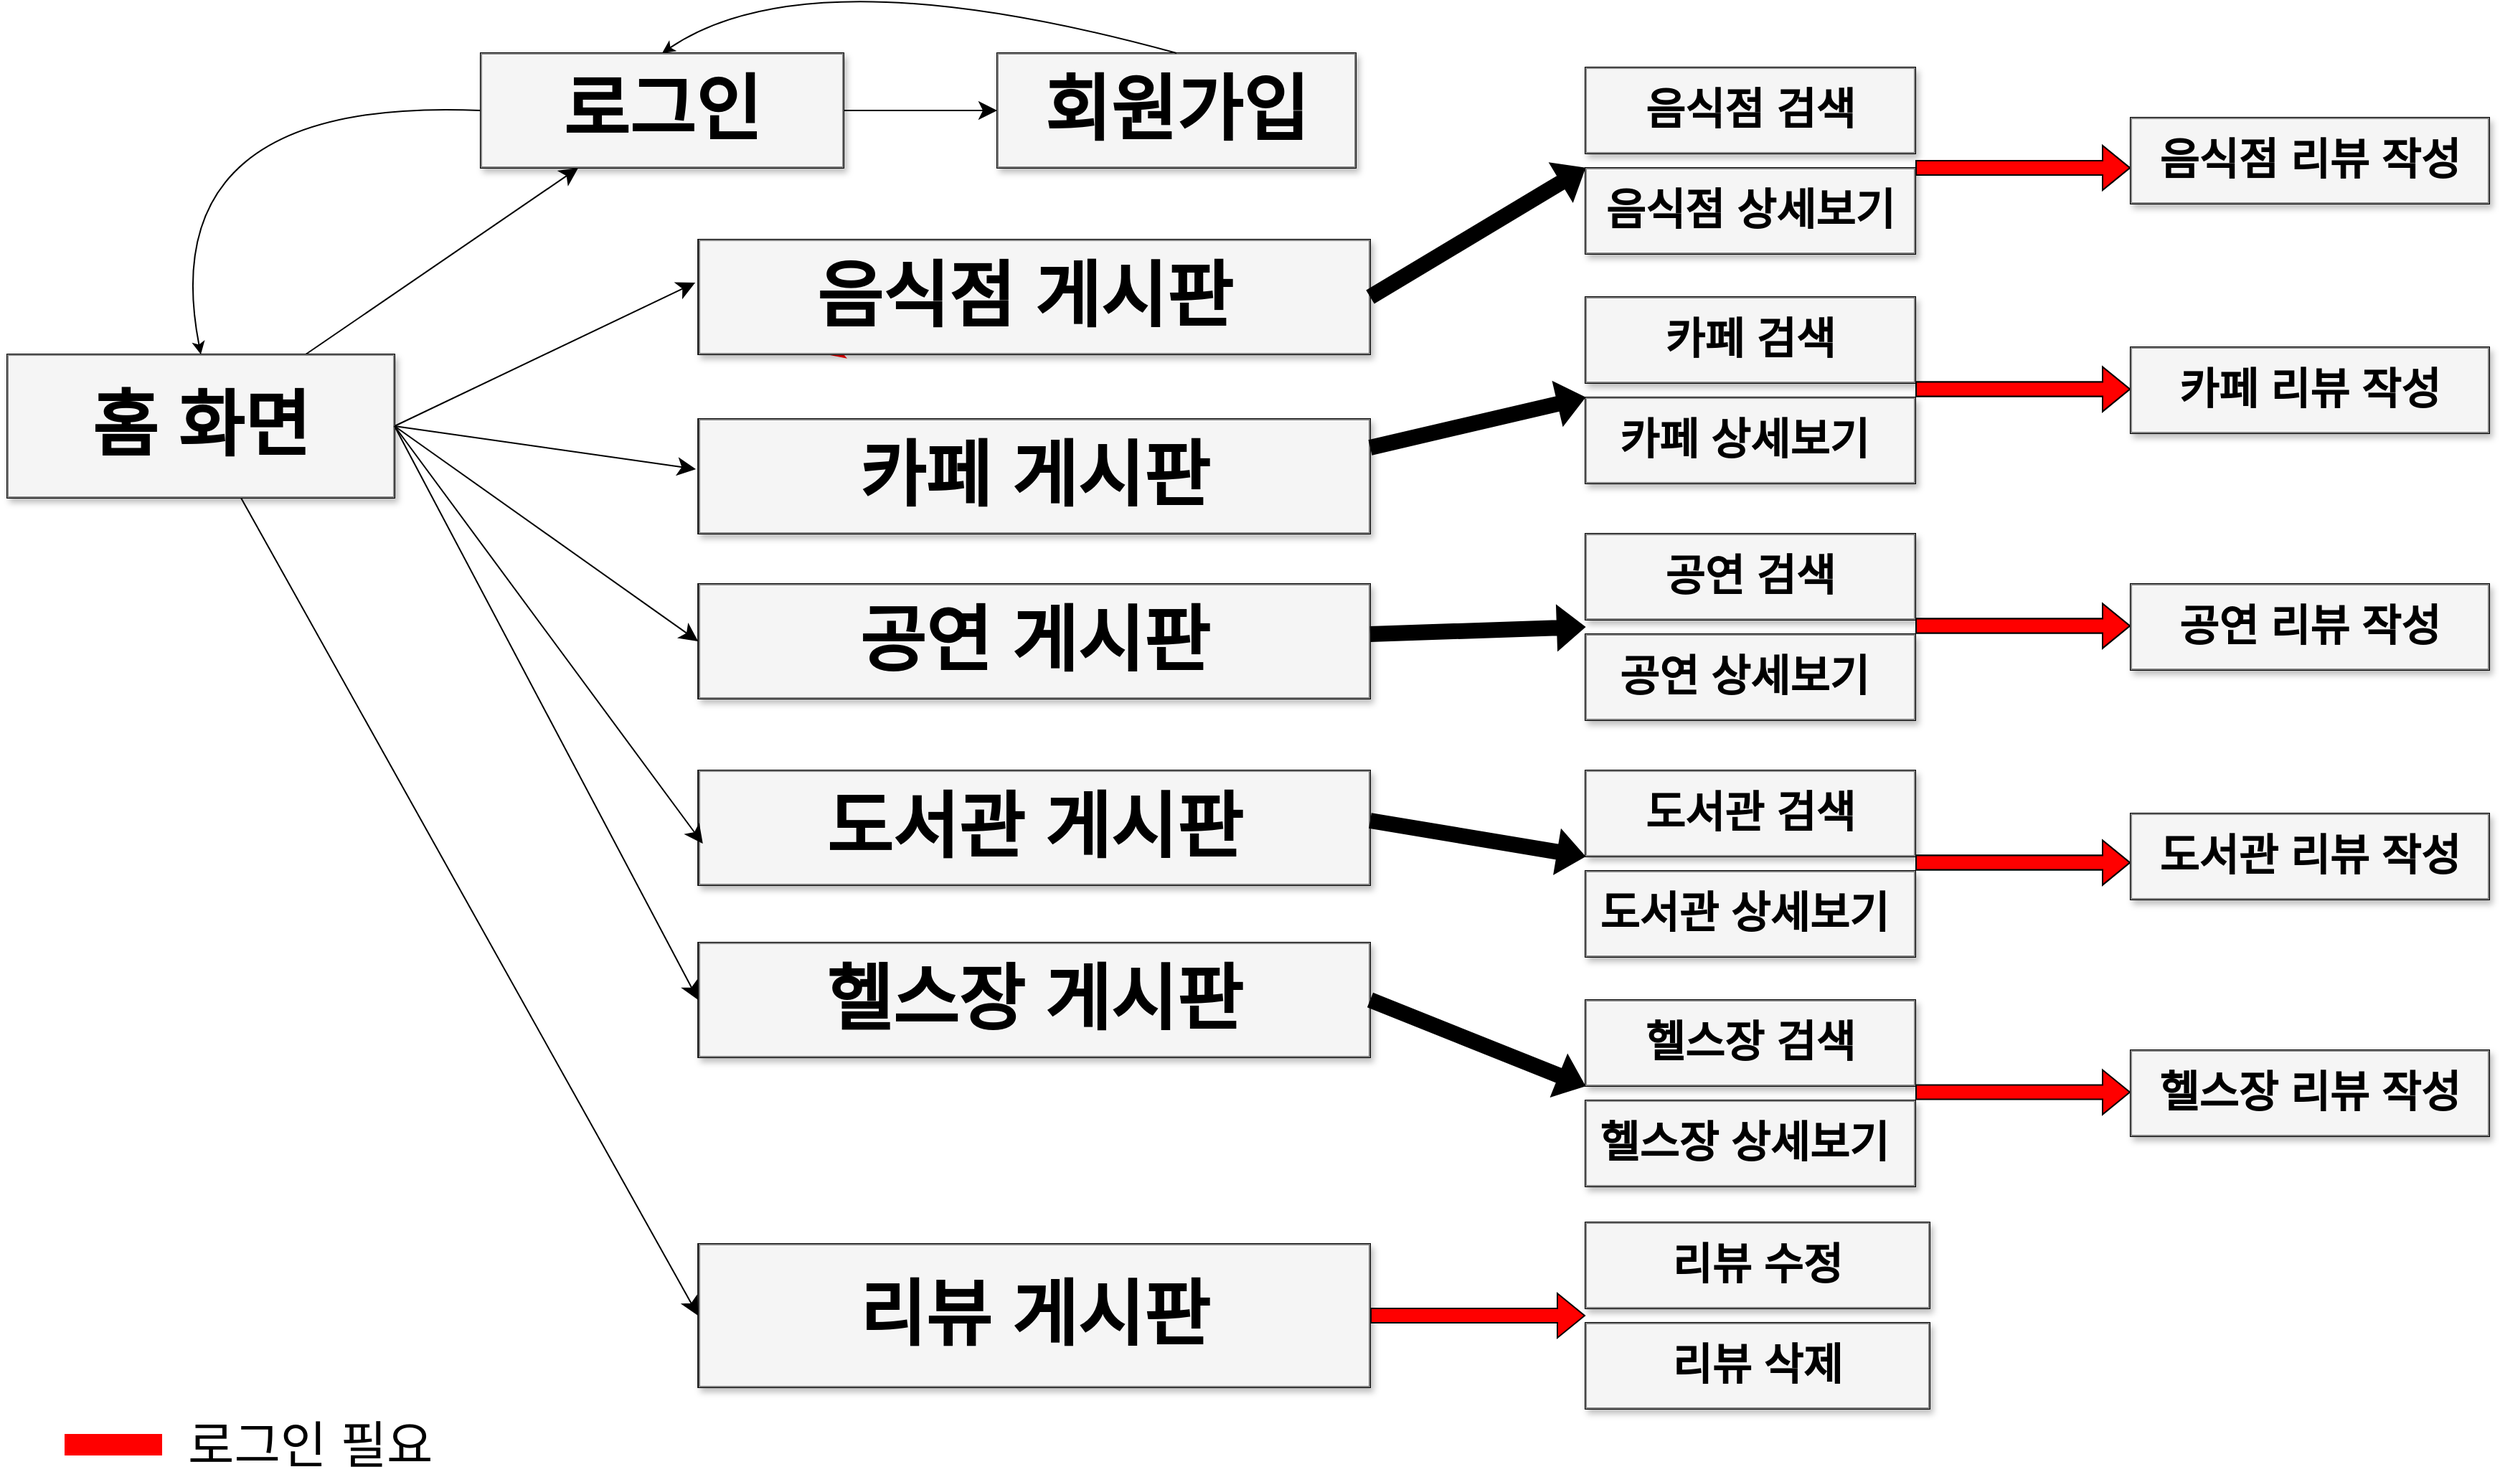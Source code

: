 <mxfile version="21.0.10" type="github">
  <diagram name="Page-1" id="9c096ad6-e400-ecc8-3e38-643d2caac077">
    <mxGraphModel dx="2049" dy="1137" grid="1" gridSize="10" guides="1" tooltips="1" connect="1" arrows="1" fold="1" page="1" pageScale="1.5" pageWidth="1169" pageHeight="826" background="none" math="0" shadow="0">
      <root>
        <mxCell id="0" style=";html=1;" />
        <mxCell id="1" style=";html=1;" parent="0" />
        <mxCell id="3cfceab9cabfe5b9-22" style="edgeStyle=none;curved=1;html=1;startSize=10;endArrow=classic;endFill=1;endSize=10;strokeColor=#000000;strokeWidth=1;fontSize=12;" parent="1" source="30e23a8a0b95c500-1" target="3cfceab9cabfe5b9-9" edge="1">
          <mxGeometry relative="1" as="geometry" />
        </mxCell>
        <mxCell id="3cfceab9cabfe5b9-37" style="edgeStyle=none;curved=1;html=1;startSize=10;endArrow=classic;endFill=1;endSize=10;strokeWidth=1;fontSize=12;entryX=0;entryY=0.5;entryDx=0;entryDy=0;" parent="1" source="30e23a8a0b95c500-1" target="Q3ig60hGHV0NphOgF5VT-21" edge="1">
          <mxGeometry relative="1" as="geometry">
            <mxPoint x="250" y="730" as="targetPoint" />
          </mxGeometry>
        </mxCell>
        <mxCell id="30e23a8a0b95c500-1" value="&lt;table border=&quot;1&quot; width=&quot;100%&quot; style=&quot;width: 100% ; height: 100% ; border-collapse: collapse&quot;&gt;&lt;tbody&gt;&lt;tr&gt;&lt;td colspan=&quot;2&quot; align=&quot;center&quot;&gt;&lt;span style=&quot;font-size: 50px;&quot;&gt;&lt;b&gt;홈 화면&lt;/b&gt;&lt;/span&gt;&lt;/td&gt;&lt;/tr&gt;&lt;/tbody&gt;&lt;/table&gt;" style="text;html=1;strokeColor=#000000;fillColor=#f5f5f5;overflow=fill;rounded=0;shadow=1;fontSize=12;align=center;" parent="1" vertex="1">
          <mxGeometry x="10" y="280" width="270" height="100" as="geometry" />
        </mxCell>
        <mxCell id="3cfceab9cabfe5b9-23" style="edgeStyle=none;curved=1;html=1;startSize=10;endArrow=classic;endFill=1;endSize=10;strokeColor=#000000;strokeWidth=1;fontSize=12;entryX=0;entryY=0.5;entryDx=0;entryDy=0;" parent="1" source="3cfceab9cabfe5b9-9" target="Q3ig60hGHV0NphOgF5VT-14" edge="1">
          <mxGeometry relative="1" as="geometry">
            <mxPoint x="700" y="110" as="targetPoint" />
          </mxGeometry>
        </mxCell>
        <mxCell id="3cfceab9cabfe5b9-9" value="&lt;table border=&quot;1&quot; width=&quot;100%&quot; style=&quot;width: 100%; height: 100%; border-collapse: collapse; font-size: 50px;&quot;&gt;&lt;tbody&gt;&lt;tr&gt;&lt;td colspan=&quot;2&quot; align=&quot;center&quot;&gt;&lt;b&gt;로그인&lt;/b&gt;&lt;/td&gt;&lt;/tr&gt;&lt;/tbody&gt;&lt;/table&gt;" style="text;html=1;strokeColor=#000000;fillColor=#f5f5f5;overflow=fill;rounded=0;shadow=1;fontSize=12;align=center;verticalAlign=middle;" parent="1" vertex="1">
          <mxGeometry x="340" y="70" width="253" height="80" as="geometry" />
        </mxCell>
        <mxCell id="3cfceab9cabfe5b9-27" style="edgeStyle=none;curved=1;html=1;startSize=10;endArrow=classic;endFill=1;endSize=10;strokeColor=#000000;strokeWidth=1;fontSize=12;" parent="1" edge="1">
          <mxGeometry relative="1" as="geometry">
            <mxPoint x="280" y="330" as="sourcePoint" />
            <mxPoint x="489.6" y="230" as="targetPoint" />
          </mxGeometry>
        </mxCell>
        <mxCell id="3cfceab9cabfe5b9-29" style="edgeStyle=none;curved=1;html=1;startSize=10;endArrow=classic;endFill=1;endSize=10;strokeColor=#000000;strokeWidth=1;fontSize=12;exitX=1;exitY=0.5;exitDx=0;exitDy=0;" parent="1" source="30e23a8a0b95c500-1" edge="1">
          <mxGeometry relative="1" as="geometry">
            <mxPoint x="289.604" y="330.0" as="sourcePoint" />
            <mxPoint x="490" y="360" as="targetPoint" />
          </mxGeometry>
        </mxCell>
        <mxCell id="3cfceab9cabfe5b9-59" value="" style="line;strokeWidth=15;html=1;rounded=1;fontSize=12;align=center;verticalAlign=middle;strokeColor=#FF0000;endFill=1;endArrow=classic;endSize=10;startSize=10;" parent="1" vertex="1">
          <mxGeometry x="50" y="1035" width="68" height="10" as="geometry" />
        </mxCell>
        <mxCell id="3cfceab9cabfe5b9-60" value="&lt;font style=&quot;font-size: 35px;&quot;&gt;로그인 필요&lt;/font&gt;" style="text;html=1;strokeColor=none;fillColor=none;align=left;verticalAlign=middle;whiteSpace=wrap;rounded=0;shadow=1;fontSize=12;" parent="1" vertex="1">
          <mxGeometry x="133.5" y="1030" width="258" height="20" as="geometry" />
        </mxCell>
        <mxCell id="Q3ig60hGHV0NphOgF5VT-14" value="&lt;table border=&quot;1&quot; width=&quot;100%&quot; style=&quot;width: 100%; height: 100%; border-collapse: collapse; font-size: 50px;&quot;&gt;&lt;tbody&gt;&lt;tr&gt;&lt;td colspan=&quot;2&quot; align=&quot;center&quot;&gt;&lt;b&gt;회원가입&lt;/b&gt;&lt;/td&gt;&lt;/tr&gt;&lt;/tbody&gt;&lt;/table&gt;" style="text;html=1;strokeColor=#000000;fillColor=#f5f5f5;overflow=fill;rounded=0;shadow=1;fontSize=12;align=center;verticalAlign=middle;" vertex="1" parent="1">
          <mxGeometry x="700" y="70" width="250" height="80" as="geometry" />
        </mxCell>
        <mxCell id="Q3ig60hGHV0NphOgF5VT-20" value="" style="curved=1;endArrow=classic;html=1;rounded=0;exitX=0.5;exitY=0;exitDx=0;exitDy=0;entryX=0.5;entryY=0;entryDx=0;entryDy=0;" edge="1" parent="1" source="Q3ig60hGHV0NphOgF5VT-14" target="3cfceab9cabfe5b9-9">
          <mxGeometry width="50" height="50" relative="1" as="geometry">
            <mxPoint x="140" y="170" as="sourcePoint" />
            <mxPoint x="470" y="60" as="targetPoint" />
            <Array as="points">
              <mxPoint x="570" />
            </Array>
          </mxGeometry>
        </mxCell>
        <mxCell id="Q3ig60hGHV0NphOgF5VT-21" value="&lt;table border=&quot;1&quot; width=&quot;100%&quot; style=&quot;width: 100%; height: 100%; border-collapse: collapse; font-size: 50px;&quot;&gt;&lt;tbody&gt;&lt;tr&gt;&lt;td colspan=&quot;2&quot; align=&quot;center&quot;&gt;&lt;b&gt;리뷰 게시판&lt;/b&gt;&lt;/td&gt;&lt;/tr&gt;&lt;/tbody&gt;&lt;/table&gt;" style="text;html=1;strokeColor=#000000;fillColor=#f5f5f5;overflow=fill;rounded=0;shadow=1;fontSize=12;align=center;" vertex="1" parent="1">
          <mxGeometry x="491.6" y="900" width="468.4" height="100" as="geometry" />
        </mxCell>
        <mxCell id="Q3ig60hGHV0NphOgF5VT-23" value="" style="edgeStyle=none;curved=1;html=1;startSize=10;endArrow=classic;endFill=1;endSize=10;strokeColor=#FF0000;strokeWidth=1;fontSize=12;" edge="1" parent="1" target="Q3ig60hGHV0NphOgF5VT-22">
          <mxGeometry relative="1" as="geometry">
            <mxPoint x="639.6" y="263.81" as="sourcePoint" />
            <mxPoint x="741.6" y="296" as="targetPoint" />
          </mxGeometry>
        </mxCell>
        <mxCell id="Q3ig60hGHV0NphOgF5VT-22" value="&lt;table border=&quot;1&quot; width=&quot;100%&quot; style=&quot;width: 100%; height: 100%; border-collapse: collapse; font-size: 50px;&quot;&gt;&lt;tbody&gt;&lt;tr&gt;&lt;td colspan=&quot;2&quot; align=&quot;center&quot;&gt;&lt;b&gt;음식점&amp;nbsp;&lt;/b&gt;&lt;b style=&quot;border-color: var(--border-color);&quot;&gt;게시판&amp;nbsp;&lt;/b&gt;&lt;/td&gt;&lt;/tr&gt;&lt;/tbody&gt;&lt;/table&gt;" style="text;html=1;strokeColor=#000000;fillColor=#f5f5f5;overflow=fill;rounded=0;shadow=1;fontSize=12;align=center;verticalAlign=middle;" vertex="1" parent="1">
          <mxGeometry x="491.6" y="200" width="468.4" height="80" as="geometry" />
        </mxCell>
        <mxCell id="Q3ig60hGHV0NphOgF5VT-24" value="&lt;table border=&quot;1&quot; width=&quot;100%&quot; style=&quot;width: 100%; height: 100%; border-collapse: collapse; font-size: 50px;&quot;&gt;&lt;tbody&gt;&lt;tr&gt;&lt;td colspan=&quot;2&quot; align=&quot;center&quot;&gt;&lt;b&gt;카페&amp;nbsp;&lt;/b&gt;&lt;b style=&quot;border-color: var(--border-color);&quot;&gt;게시판&lt;/b&gt;&lt;/td&gt;&lt;/tr&gt;&lt;/tbody&gt;&lt;/table&gt;" style="text;html=1;strokeColor=#000000;fillColor=#f5f5f5;overflow=fill;rounded=0;shadow=1;fontSize=12;align=center;verticalAlign=middle;" vertex="1" parent="1">
          <mxGeometry x="491.6" y="325" width="468.4" height="80" as="geometry" />
        </mxCell>
        <mxCell id="Q3ig60hGHV0NphOgF5VT-25" value="&lt;table border=&quot;1&quot; width=&quot;100%&quot; style=&quot;width: 100%; height: 100%; border-collapse: collapse; font-size: 50px;&quot;&gt;&lt;tbody&gt;&lt;tr&gt;&lt;td colspan=&quot;2&quot; align=&quot;center&quot;&gt;&lt;b&gt;공연&amp;nbsp;&lt;/b&gt;&lt;b style=&quot;border-color: var(--border-color);&quot;&gt;게시판&lt;/b&gt;&lt;/td&gt;&lt;/tr&gt;&lt;/tbody&gt;&lt;/table&gt;" style="text;html=1;strokeColor=#000000;fillColor=#f5f5f5;overflow=fill;rounded=0;shadow=1;fontSize=12;align=center;verticalAlign=middle;" vertex="1" parent="1">
          <mxGeometry x="491.6" y="440" width="468.4" height="80" as="geometry" />
        </mxCell>
        <mxCell id="Q3ig60hGHV0NphOgF5VT-26" value="&lt;table border=&quot;1&quot; width=&quot;100%&quot; style=&quot;width: 100%; height: 100%; border-collapse: collapse; font-size: 50px;&quot;&gt;&lt;tbody&gt;&lt;tr&gt;&lt;td colspan=&quot;2&quot; align=&quot;center&quot;&gt;&lt;b&gt;도서관&amp;nbsp;&lt;/b&gt;&lt;b style=&quot;border-color: var(--border-color);&quot;&gt;게시판&lt;/b&gt;&lt;/td&gt;&lt;/tr&gt;&lt;/tbody&gt;&lt;/table&gt;" style="text;html=1;strokeColor=#000000;fillColor=#f5f5f5;overflow=fill;rounded=0;shadow=1;fontSize=12;align=center;verticalAlign=middle;" vertex="1" parent="1">
          <mxGeometry x="491.6" y="570" width="468.4" height="80" as="geometry" />
        </mxCell>
        <mxCell id="Q3ig60hGHV0NphOgF5VT-27" value="&lt;table border=&quot;1&quot; width=&quot;100%&quot; style=&quot;width: 100%; height: 100%; border-collapse: collapse; font-size: 50px;&quot;&gt;&lt;tbody&gt;&lt;tr&gt;&lt;td colspan=&quot;2&quot; align=&quot;center&quot;&gt;&lt;b&gt;헬스장&amp;nbsp;&lt;/b&gt;&lt;b style=&quot;border-color: var(--border-color);&quot;&gt;게시판&lt;/b&gt;&lt;/td&gt;&lt;/tr&gt;&lt;/tbody&gt;&lt;/table&gt;" style="text;html=1;strokeColor=#000000;fillColor=#f5f5f5;overflow=fill;rounded=0;shadow=1;fontSize=12;align=center;verticalAlign=middle;" vertex="1" parent="1">
          <mxGeometry x="491.6" y="690" width="468.4" height="80" as="geometry" />
        </mxCell>
        <mxCell id="Q3ig60hGHV0NphOgF5VT-28" style="edgeStyle=none;curved=1;html=1;startSize=10;endArrow=classic;endFill=1;endSize=10;strokeColor=#000000;strokeWidth=1;fontSize=12;entryX=0;entryY=0.5;entryDx=0;entryDy=0;" edge="1" parent="1" target="Q3ig60hGHV0NphOgF5VT-25">
          <mxGeometry relative="1" as="geometry">
            <mxPoint x="280" y="330" as="sourcePoint" />
            <mxPoint x="499.6" y="330" as="targetPoint" />
          </mxGeometry>
        </mxCell>
        <mxCell id="Q3ig60hGHV0NphOgF5VT-29" style="edgeStyle=none;curved=1;html=1;startSize=10;endArrow=classic;endFill=1;endSize=10;strokeColor=#000000;strokeWidth=1;fontSize=12;entryX=0.007;entryY=0.638;entryDx=0;entryDy=0;entryPerimeter=0;" edge="1" parent="1" target="Q3ig60hGHV0NphOgF5VT-26">
          <mxGeometry relative="1" as="geometry">
            <mxPoint x="280" y="330" as="sourcePoint" />
            <mxPoint x="501.6" y="440" as="targetPoint" />
          </mxGeometry>
        </mxCell>
        <mxCell id="Q3ig60hGHV0NphOgF5VT-30" style="edgeStyle=none;curved=1;html=1;startSize=10;endArrow=classic;endFill=1;endSize=10;strokeColor=#000000;strokeWidth=1;fontSize=12;entryX=0;entryY=0.5;entryDx=0;entryDy=0;" edge="1" parent="1" target="Q3ig60hGHV0NphOgF5VT-27">
          <mxGeometry relative="1" as="geometry">
            <mxPoint x="280" y="330" as="sourcePoint" />
            <mxPoint x="503.6" y="553" as="targetPoint" />
          </mxGeometry>
        </mxCell>
        <mxCell id="Q3ig60hGHV0NphOgF5VT-32" value="" style="curved=1;endArrow=classic;html=1;rounded=0;exitX=0;exitY=0.5;exitDx=0;exitDy=0;entryX=0.5;entryY=0;entryDx=0;entryDy=0;" edge="1" parent="1" source="3cfceab9cabfe5b9-9" target="30e23a8a0b95c500-1">
          <mxGeometry width="50" height="50" relative="1" as="geometry">
            <mxPoint x="133.5" y="140" as="sourcePoint" />
            <mxPoint x="183.5" y="90" as="targetPoint" />
            <Array as="points">
              <mxPoint x="110" y="100" />
            </Array>
          </mxGeometry>
        </mxCell>
        <mxCell id="Q3ig60hGHV0NphOgF5VT-37" value="" style="group" vertex="1" connectable="0" parent="1">
          <mxGeometry x="1110" y="80" width="230" height="130" as="geometry" />
        </mxCell>
        <mxCell id="Q3ig60hGHV0NphOgF5VT-34" value="&lt;table border=&quot;1&quot; width=&quot;100%&quot; style=&quot;width: 100%; height: 100%; border-collapse: collapse; font-size: 30px;&quot;&gt;&lt;tbody&gt;&lt;tr&gt;&lt;td colspan=&quot;2&quot; align=&quot;center&quot;&gt;&lt;b&gt;&lt;font style=&quot;font-size: 30px;&quot;&gt;음식점 검색&lt;/font&gt;&lt;/b&gt;&lt;/td&gt;&lt;/tr&gt;&lt;/tbody&gt;&lt;/table&gt;" style="text;html=1;strokeColor=#000000;fillColor=#f5f5f5;overflow=fill;rounded=0;shadow=1;fontSize=12;align=center;verticalAlign=middle;" vertex="1" parent="Q3ig60hGHV0NphOgF5VT-37">
          <mxGeometry width="230" height="60" as="geometry" />
        </mxCell>
        <mxCell id="Q3ig60hGHV0NphOgF5VT-36" value="&lt;table border=&quot;1&quot; width=&quot;100%&quot; style=&quot;width: 100%; height: 100%; border-collapse: collapse; font-size: 30px;&quot;&gt;&lt;tbody&gt;&lt;tr&gt;&lt;td colspan=&quot;2&quot; align=&quot;center&quot;&gt;&lt;b&gt;&lt;font style=&quot;font-size: 30px;&quot;&gt;음식점 상세보기&lt;/font&gt;&lt;/b&gt;&lt;/td&gt;&lt;/tr&gt;&lt;/tbody&gt;&lt;/table&gt;" style="text;html=1;strokeColor=#000000;fillColor=#f5f5f5;overflow=fill;rounded=0;shadow=1;fontSize=12;align=center;verticalAlign=middle;" vertex="1" parent="Q3ig60hGHV0NphOgF5VT-37">
          <mxGeometry y="70" width="230" height="60" as="geometry" />
        </mxCell>
        <mxCell id="Q3ig60hGHV0NphOgF5VT-51" style="edgeStyle=orthogonalEdgeStyle;rounded=0;orthogonalLoop=1;jettySize=auto;html=1;exitX=0.5;exitY=1;exitDx=0;exitDy=0;" edge="1" parent="Q3ig60hGHV0NphOgF5VT-37" source="Q3ig60hGHV0NphOgF5VT-34" target="Q3ig60hGHV0NphOgF5VT-34">
          <mxGeometry relative="1" as="geometry" />
        </mxCell>
        <mxCell id="Q3ig60hGHV0NphOgF5VT-38" value="" style="group" vertex="1" connectable="0" parent="1">
          <mxGeometry x="1110" y="240" width="230" height="130" as="geometry" />
        </mxCell>
        <mxCell id="Q3ig60hGHV0NphOgF5VT-39" value="&lt;table border=&quot;1&quot; width=&quot;100%&quot; style=&quot;width: 100%; height: 100%; border-collapse: collapse; font-size: 30px;&quot;&gt;&lt;tbody&gt;&lt;tr&gt;&lt;td colspan=&quot;2&quot; align=&quot;center&quot;&gt;&lt;b&gt;&lt;font style=&quot;font-size: 30px;&quot;&gt;카페 검색&lt;/font&gt;&lt;/b&gt;&lt;/td&gt;&lt;/tr&gt;&lt;/tbody&gt;&lt;/table&gt;" style="text;html=1;strokeColor=#000000;fillColor=#f5f5f5;overflow=fill;rounded=0;shadow=1;fontSize=12;align=center;verticalAlign=middle;" vertex="1" parent="Q3ig60hGHV0NphOgF5VT-38">
          <mxGeometry width="230" height="60" as="geometry" />
        </mxCell>
        <mxCell id="Q3ig60hGHV0NphOgF5VT-40" value="&lt;table border=&quot;1&quot; width=&quot;100%&quot; style=&quot;width: 100%; height: 100%; border-collapse: collapse; font-size: 30px;&quot;&gt;&lt;tbody&gt;&lt;tr&gt;&lt;td colspan=&quot;2&quot; align=&quot;center&quot;&gt;&lt;b&gt;&lt;font style=&quot;font-size: 30px;&quot;&gt;카페 상세보기&amp;nbsp;&lt;/font&gt;&lt;/b&gt;&lt;/td&gt;&lt;/tr&gt;&lt;/tbody&gt;&lt;/table&gt;" style="text;html=1;strokeColor=#000000;fillColor=#f5f5f5;overflow=fill;rounded=0;shadow=1;fontSize=12;align=center;verticalAlign=middle;" vertex="1" parent="Q3ig60hGHV0NphOgF5VT-38">
          <mxGeometry y="70" width="230" height="60" as="geometry" />
        </mxCell>
        <mxCell id="Q3ig60hGHV0NphOgF5VT-41" value="" style="group" vertex="1" connectable="0" parent="1">
          <mxGeometry x="1110" y="405" width="230" height="130" as="geometry" />
        </mxCell>
        <mxCell id="Q3ig60hGHV0NphOgF5VT-42" value="&lt;table border=&quot;1&quot; width=&quot;100%&quot; style=&quot;width: 100%; height: 100%; border-collapse: collapse; font-size: 30px;&quot;&gt;&lt;tbody&gt;&lt;tr&gt;&lt;td colspan=&quot;2&quot; align=&quot;center&quot;&gt;&lt;b&gt;&lt;font style=&quot;font-size: 30px;&quot;&gt;공연 검색&lt;/font&gt;&lt;/b&gt;&lt;/td&gt;&lt;/tr&gt;&lt;/tbody&gt;&lt;/table&gt;" style="text;html=1;strokeColor=#000000;fillColor=#f5f5f5;overflow=fill;rounded=0;shadow=1;fontSize=12;align=center;verticalAlign=middle;" vertex="1" parent="Q3ig60hGHV0NphOgF5VT-41">
          <mxGeometry width="230" height="60" as="geometry" />
        </mxCell>
        <mxCell id="Q3ig60hGHV0NphOgF5VT-43" value="&lt;table border=&quot;1&quot; width=&quot;100%&quot; style=&quot;width: 100%; height: 100%; border-collapse: collapse; font-size: 30px;&quot;&gt;&lt;tbody&gt;&lt;tr&gt;&lt;td colspan=&quot;2&quot; align=&quot;center&quot;&gt;&lt;b style=&quot;border-color: var(--border-color);&quot;&gt;공연 상세보기&amp;nbsp;&lt;/b&gt;&lt;/td&gt;&lt;/tr&gt;&lt;/tbody&gt;&lt;/table&gt;" style="text;html=1;strokeColor=#000000;fillColor=#f5f5f5;overflow=fill;rounded=0;shadow=1;fontSize=12;align=center;verticalAlign=middle;" vertex="1" parent="Q3ig60hGHV0NphOgF5VT-41">
          <mxGeometry y="70" width="230" height="60" as="geometry" />
        </mxCell>
        <mxCell id="Q3ig60hGHV0NphOgF5VT-45" value="" style="group" vertex="1" connectable="0" parent="1">
          <mxGeometry x="1110" y="570" width="230" height="130" as="geometry" />
        </mxCell>
        <mxCell id="Q3ig60hGHV0NphOgF5VT-46" value="&lt;table border=&quot;1&quot; width=&quot;100%&quot; style=&quot;width: 100%; height: 100%; border-collapse: collapse; font-size: 30px;&quot;&gt;&lt;tbody&gt;&lt;tr&gt;&lt;td colspan=&quot;2&quot; align=&quot;center&quot;&gt;&lt;b&gt;&lt;font style=&quot;font-size: 30px;&quot;&gt;도서관 검색&lt;/font&gt;&lt;/b&gt;&lt;/td&gt;&lt;/tr&gt;&lt;/tbody&gt;&lt;/table&gt;" style="text;html=1;strokeColor=#000000;fillColor=#f5f5f5;overflow=fill;rounded=0;shadow=1;fontSize=12;align=center;verticalAlign=middle;" vertex="1" parent="Q3ig60hGHV0NphOgF5VT-45">
          <mxGeometry width="230" height="60" as="geometry" />
        </mxCell>
        <mxCell id="Q3ig60hGHV0NphOgF5VT-47" value="&lt;table border=&quot;1&quot; width=&quot;100%&quot; style=&quot;width: 100%; height: 100%; border-collapse: collapse; font-size: 30px;&quot;&gt;&lt;tbody&gt;&lt;tr&gt;&lt;td colspan=&quot;2&quot; align=&quot;center&quot;&gt;&lt;b style=&quot;border-color: var(--border-color);&quot;&gt;도서관 상세보기&amp;nbsp;&lt;/b&gt;&lt;/td&gt;&lt;/tr&gt;&lt;/tbody&gt;&lt;/table&gt;" style="text;html=1;strokeColor=#000000;fillColor=#f5f5f5;overflow=fill;rounded=0;shadow=1;fontSize=12;align=center;verticalAlign=middle;" vertex="1" parent="Q3ig60hGHV0NphOgF5VT-45">
          <mxGeometry y="70" width="230" height="60" as="geometry" />
        </mxCell>
        <mxCell id="Q3ig60hGHV0NphOgF5VT-48" value="" style="group" vertex="1" connectable="0" parent="1">
          <mxGeometry x="1110" y="730" width="230" height="130" as="geometry" />
        </mxCell>
        <mxCell id="Q3ig60hGHV0NphOgF5VT-49" value="&lt;table border=&quot;1&quot; width=&quot;100%&quot; style=&quot;width: 100%; height: 100%; border-collapse: collapse; font-size: 30px;&quot;&gt;&lt;tbody&gt;&lt;tr&gt;&lt;td colspan=&quot;2&quot; align=&quot;center&quot;&gt;&lt;b&gt;&lt;font style=&quot;font-size: 30px;&quot;&gt;헬스장 검색&lt;/font&gt;&lt;/b&gt;&lt;/td&gt;&lt;/tr&gt;&lt;/tbody&gt;&lt;/table&gt;" style="text;html=1;strokeColor=#000000;fillColor=#f5f5f5;overflow=fill;rounded=0;shadow=1;fontSize=12;align=center;verticalAlign=middle;" vertex="1" parent="Q3ig60hGHV0NphOgF5VT-48">
          <mxGeometry width="230" height="60" as="geometry" />
        </mxCell>
        <mxCell id="Q3ig60hGHV0NphOgF5VT-50" value="&lt;table border=&quot;1&quot; width=&quot;100%&quot; style=&quot;width: 100%; height: 100%; border-collapse: collapse; font-size: 30px;&quot;&gt;&lt;tbody&gt;&lt;tr&gt;&lt;td colspan=&quot;2&quot; align=&quot;center&quot;&gt;&lt;b style=&quot;border-color: var(--border-color);&quot;&gt;헬스장 상세보기&amp;nbsp;&lt;/b&gt;&lt;br&gt;&lt;/td&gt;&lt;/tr&gt;&lt;/tbody&gt;&lt;/table&gt;" style="text;html=1;strokeColor=#000000;fillColor=#f5f5f5;overflow=fill;rounded=0;shadow=1;fontSize=12;align=center;verticalAlign=middle;" vertex="1" parent="Q3ig60hGHV0NphOgF5VT-48">
          <mxGeometry y="70" width="230" height="60" as="geometry" />
        </mxCell>
        <mxCell id="Q3ig60hGHV0NphOgF5VT-52" value="" style="shape=flexArrow;endArrow=classic;html=1;rounded=0;exitX=1;exitY=0.5;exitDx=0;exitDy=0;fillColor=#000000;" edge="1" parent="1" source="Q3ig60hGHV0NphOgF5VT-22">
          <mxGeometry width="50" height="50" relative="1" as="geometry">
            <mxPoint x="890" y="420" as="sourcePoint" />
            <mxPoint x="1110" y="150" as="targetPoint" />
          </mxGeometry>
        </mxCell>
        <mxCell id="Q3ig60hGHV0NphOgF5VT-53" value="" style="shape=flexArrow;endArrow=classic;html=1;rounded=0;exitX=1;exitY=0.5;exitDx=0;exitDy=0;fillColor=#000000;entryX=0;entryY=0;entryDx=0;entryDy=0;" edge="1" parent="1" target="Q3ig60hGHV0NphOgF5VT-40">
          <mxGeometry width="50" height="50" relative="1" as="geometry">
            <mxPoint x="960" y="345" as="sourcePoint" />
            <mxPoint x="1100" y="310" as="targetPoint" />
          </mxGeometry>
        </mxCell>
        <mxCell id="Q3ig60hGHV0NphOgF5VT-54" value="" style="shape=flexArrow;endArrow=classic;html=1;rounded=0;exitX=1;exitY=0.5;exitDx=0;exitDy=0;fillColor=#000000;" edge="1" parent="1">
          <mxGeometry width="50" height="50" relative="1" as="geometry">
            <mxPoint x="960" y="475" as="sourcePoint" />
            <mxPoint x="1110" y="470" as="targetPoint" />
          </mxGeometry>
        </mxCell>
        <mxCell id="Q3ig60hGHV0NphOgF5VT-55" value="" style="shape=flexArrow;endArrow=classic;html=1;rounded=0;exitX=1;exitY=0.5;exitDx=0;exitDy=0;fillColor=#000000;" edge="1" parent="1">
          <mxGeometry width="50" height="50" relative="1" as="geometry">
            <mxPoint x="960" y="605" as="sourcePoint" />
            <mxPoint x="1110" y="630" as="targetPoint" />
          </mxGeometry>
        </mxCell>
        <mxCell id="Q3ig60hGHV0NphOgF5VT-56" value="" style="shape=flexArrow;endArrow=classic;html=1;rounded=0;exitX=1;exitY=0.5;exitDx=0;exitDy=0;fillColor=#000000;entryX=0;entryY=1;entryDx=0;entryDy=0;" edge="1" parent="1" target="Q3ig60hGHV0NphOgF5VT-49">
          <mxGeometry width="50" height="50" relative="1" as="geometry">
            <mxPoint x="960" y="730" as="sourcePoint" />
            <mxPoint x="1110" y="755" as="targetPoint" />
          </mxGeometry>
        </mxCell>
        <mxCell id="Q3ig60hGHV0NphOgF5VT-57" value="" style="shape=flexArrow;endArrow=classic;html=1;rounded=0;exitX=1;exitY=0.5;exitDx=0;exitDy=0;fillColor=#000000;" edge="1" parent="1">
          <mxGeometry width="50" height="50" relative="1" as="geometry">
            <mxPoint x="1340" y="150" as="sourcePoint" />
            <mxPoint x="1490" y="150" as="targetPoint" />
          </mxGeometry>
        </mxCell>
        <mxCell id="Q3ig60hGHV0NphOgF5VT-59" value="" style="shape=flexArrow;endArrow=classic;html=1;rounded=0;exitX=1;exitY=0.5;exitDx=0;exitDy=0;fillColor=#000000;" edge="1" parent="1">
          <mxGeometry width="50" height="50" relative="1" as="geometry">
            <mxPoint x="1340" y="304.29" as="sourcePoint" />
            <mxPoint x="1490" y="304.29" as="targetPoint" />
          </mxGeometry>
        </mxCell>
        <mxCell id="Q3ig60hGHV0NphOgF5VT-60" value="" style="shape=flexArrow;endArrow=classic;html=1;rounded=0;exitX=1;exitY=0.5;exitDx=0;exitDy=0;fillColor=#000000;" edge="1" parent="1">
          <mxGeometry width="50" height="50" relative="1" as="geometry">
            <mxPoint x="1340" y="469.29" as="sourcePoint" />
            <mxPoint x="1490" y="469.29" as="targetPoint" />
          </mxGeometry>
        </mxCell>
        <mxCell id="Q3ig60hGHV0NphOgF5VT-61" value="" style="shape=flexArrow;endArrow=classic;html=1;rounded=0;exitX=1;exitY=0.5;exitDx=0;exitDy=0;fillColor=#000000;" edge="1" parent="1">
          <mxGeometry width="50" height="50" relative="1" as="geometry">
            <mxPoint x="1340" y="634.29" as="sourcePoint" />
            <mxPoint x="1490" y="634.29" as="targetPoint" />
          </mxGeometry>
        </mxCell>
        <mxCell id="Q3ig60hGHV0NphOgF5VT-62" value="" style="shape=flexArrow;endArrow=classic;html=1;rounded=0;exitX=1;exitY=0.5;exitDx=0;exitDy=0;fillColor=#FF0000;" edge="1" parent="1">
          <mxGeometry width="50" height="50" relative="1" as="geometry">
            <mxPoint x="1340" y="794.29" as="sourcePoint" />
            <mxPoint x="1490" y="794.29" as="targetPoint" />
          </mxGeometry>
        </mxCell>
        <mxCell id="Q3ig60hGHV0NphOgF5VT-63" value="" style="shape=flexArrow;endArrow=classic;html=1;rounded=0;exitX=1;exitY=0.5;exitDx=0;exitDy=0;fillColor=#FF0000;" edge="1" parent="1">
          <mxGeometry width="50" height="50" relative="1" as="geometry">
            <mxPoint x="1340" y="150" as="sourcePoint" />
            <mxPoint x="1490" y="150" as="targetPoint" />
          </mxGeometry>
        </mxCell>
        <mxCell id="Q3ig60hGHV0NphOgF5VT-64" value="" style="shape=flexArrow;endArrow=classic;html=1;rounded=0;exitX=1;exitY=0.5;exitDx=0;exitDy=0;fillColor=#FF0000;" edge="1" parent="1">
          <mxGeometry width="50" height="50" relative="1" as="geometry">
            <mxPoint x="1340" y="304.29" as="sourcePoint" />
            <mxPoint x="1490" y="304.29" as="targetPoint" />
          </mxGeometry>
        </mxCell>
        <mxCell id="Q3ig60hGHV0NphOgF5VT-65" value="" style="shape=flexArrow;endArrow=classic;html=1;rounded=0;exitX=1;exitY=0.5;exitDx=0;exitDy=0;fillColor=#FF0000;" edge="1" parent="1">
          <mxGeometry width="50" height="50" relative="1" as="geometry">
            <mxPoint x="1340" y="469.29" as="sourcePoint" />
            <mxPoint x="1490" y="469.29" as="targetPoint" />
          </mxGeometry>
        </mxCell>
        <mxCell id="Q3ig60hGHV0NphOgF5VT-66" value="" style="shape=flexArrow;endArrow=classic;html=1;rounded=0;exitX=1;exitY=0.5;exitDx=0;exitDy=0;fillColor=#FF0000;" edge="1" parent="1">
          <mxGeometry width="50" height="50" relative="1" as="geometry">
            <mxPoint x="1340" y="634.29" as="sourcePoint" />
            <mxPoint x="1490" y="634.29" as="targetPoint" />
          </mxGeometry>
        </mxCell>
        <mxCell id="Q3ig60hGHV0NphOgF5VT-68" value="&lt;table border=&quot;1&quot; width=&quot;100%&quot; style=&quot;width: 100%; height: 100%; border-collapse: collapse; font-size: 30px;&quot;&gt;&lt;tbody&gt;&lt;tr&gt;&lt;td colspan=&quot;2&quot; align=&quot;center&quot;&gt;&lt;b&gt;&lt;font style=&quot;font-size: 30px;&quot;&gt;음식점 리뷰 작성&lt;/font&gt;&lt;/b&gt;&lt;/td&gt;&lt;/tr&gt;&lt;/tbody&gt;&lt;/table&gt;" style="text;html=1;strokeColor=#000000;fillColor=#f5f5f5;overflow=fill;rounded=0;shadow=1;fontSize=12;align=center;verticalAlign=middle;" vertex="1" parent="1">
          <mxGeometry x="1490" y="115" width="250" height="60" as="geometry" />
        </mxCell>
        <mxCell id="Q3ig60hGHV0NphOgF5VT-70" style="edgeStyle=orthogonalEdgeStyle;rounded=0;orthogonalLoop=1;jettySize=auto;html=1;exitX=0.5;exitY=1;exitDx=0;exitDy=0;" edge="1" parent="1" source="Q3ig60hGHV0NphOgF5VT-68" target="Q3ig60hGHV0NphOgF5VT-68">
          <mxGeometry relative="1" as="geometry" />
        </mxCell>
        <mxCell id="Q3ig60hGHV0NphOgF5VT-71" value="&lt;table border=&quot;1&quot; width=&quot;100%&quot; style=&quot;width: 100%; height: 100%; border-collapse: collapse; font-size: 30px;&quot;&gt;&lt;tbody&gt;&lt;tr&gt;&lt;td colspan=&quot;2&quot; align=&quot;center&quot;&gt;&lt;b&gt;&lt;font style=&quot;font-size: 30px;&quot;&gt;카페 리뷰 작성&lt;/font&gt;&lt;/b&gt;&lt;/td&gt;&lt;/tr&gt;&lt;/tbody&gt;&lt;/table&gt;" style="text;html=1;strokeColor=#000000;fillColor=#f5f5f5;overflow=fill;rounded=0;shadow=1;fontSize=12;align=center;verticalAlign=middle;" vertex="1" parent="1">
          <mxGeometry x="1490" y="275" width="250" height="60" as="geometry" />
        </mxCell>
        <mxCell id="Q3ig60hGHV0NphOgF5VT-72" value="&lt;table border=&quot;1&quot; width=&quot;100%&quot; style=&quot;width: 100%; height: 100%; border-collapse: collapse; font-size: 30px;&quot;&gt;&lt;tbody&gt;&lt;tr&gt;&lt;td colspan=&quot;2&quot; align=&quot;center&quot;&gt;&lt;b&gt;&lt;font style=&quot;font-size: 30px;&quot;&gt;공연 리뷰 작성&lt;/font&gt;&lt;/b&gt;&lt;/td&gt;&lt;/tr&gt;&lt;/tbody&gt;&lt;/table&gt;" style="text;html=1;strokeColor=#000000;fillColor=#f5f5f5;overflow=fill;rounded=0;shadow=1;fontSize=12;align=center;verticalAlign=middle;" vertex="1" parent="1">
          <mxGeometry x="1490" y="440" width="250" height="60" as="geometry" />
        </mxCell>
        <mxCell id="Q3ig60hGHV0NphOgF5VT-73" value="&lt;table border=&quot;1&quot; width=&quot;100%&quot; style=&quot;width: 100%; height: 100%; border-collapse: collapse; font-size: 30px;&quot;&gt;&lt;tbody&gt;&lt;tr&gt;&lt;td colspan=&quot;2&quot; align=&quot;center&quot;&gt;&lt;b&gt;&lt;font style=&quot;font-size: 30px;&quot;&gt;도서관 리뷰 작성&lt;/font&gt;&lt;/b&gt;&lt;/td&gt;&lt;/tr&gt;&lt;/tbody&gt;&lt;/table&gt;" style="text;html=1;strokeColor=#000000;fillColor=#f5f5f5;overflow=fill;rounded=0;shadow=1;fontSize=12;align=center;verticalAlign=middle;" vertex="1" parent="1">
          <mxGeometry x="1490" y="600" width="250" height="60" as="geometry" />
        </mxCell>
        <mxCell id="Q3ig60hGHV0NphOgF5VT-74" value="&lt;table border=&quot;1&quot; width=&quot;100%&quot; style=&quot;width: 100%; height: 100%; border-collapse: collapse; font-size: 30px;&quot;&gt;&lt;tbody&gt;&lt;tr&gt;&lt;td colspan=&quot;2&quot; align=&quot;center&quot;&gt;&lt;b&gt;&lt;font style=&quot;font-size: 30px;&quot;&gt;헬스장 리뷰 작성&lt;/font&gt;&lt;/b&gt;&lt;/td&gt;&lt;/tr&gt;&lt;/tbody&gt;&lt;/table&gt;" style="text;html=1;strokeColor=#000000;fillColor=#f5f5f5;overflow=fill;rounded=0;shadow=1;fontSize=12;align=center;verticalAlign=middle;" vertex="1" parent="1">
          <mxGeometry x="1490" y="765" width="250" height="60" as="geometry" />
        </mxCell>
        <mxCell id="Q3ig60hGHV0NphOgF5VT-76" value="" style="shape=flexArrow;endArrow=classic;html=1;rounded=0;exitX=1;exitY=0.5;exitDx=0;exitDy=0;fillColor=#FF0000;" edge="1" parent="1" source="Q3ig60hGHV0NphOgF5VT-21">
          <mxGeometry width="50" height="50" relative="1" as="geometry">
            <mxPoint x="960" y="940" as="sourcePoint" />
            <mxPoint x="1110" y="950" as="targetPoint" />
          </mxGeometry>
        </mxCell>
        <mxCell id="Q3ig60hGHV0NphOgF5VT-78" value="" style="group" vertex="1" connectable="0" parent="1">
          <mxGeometry x="1110" y="885" width="240" height="130" as="geometry" />
        </mxCell>
        <mxCell id="Q3ig60hGHV0NphOgF5VT-75" value="&lt;table border=&quot;1&quot; width=&quot;100%&quot; style=&quot;width: 100%; height: 100%; border-collapse: collapse; font-size: 30px;&quot;&gt;&lt;tbody&gt;&lt;tr&gt;&lt;td colspan=&quot;2&quot; align=&quot;center&quot;&gt;&lt;b&gt;&lt;font style=&quot;font-size: 30px;&quot;&gt;리뷰 수정&lt;/font&gt;&lt;/b&gt;&lt;/td&gt;&lt;/tr&gt;&lt;/tbody&gt;&lt;/table&gt;" style="text;html=1;strokeColor=#000000;fillColor=#f5f5f5;overflow=fill;rounded=0;shadow=1;fontSize=12;align=center;verticalAlign=middle;" vertex="1" parent="Q3ig60hGHV0NphOgF5VT-78">
          <mxGeometry width="240" height="60" as="geometry" />
        </mxCell>
        <mxCell id="Q3ig60hGHV0NphOgF5VT-77" value="&lt;table border=&quot;1&quot; width=&quot;100%&quot; style=&quot;width: 100%; height: 100%; border-collapse: collapse; font-size: 30px;&quot;&gt;&lt;tbody&gt;&lt;tr&gt;&lt;td colspan=&quot;2&quot; align=&quot;center&quot;&gt;&lt;b&gt;&lt;font style=&quot;font-size: 30px;&quot;&gt;리뷰 삭제&lt;/font&gt;&lt;/b&gt;&lt;/td&gt;&lt;/tr&gt;&lt;/tbody&gt;&lt;/table&gt;" style="text;html=1;strokeColor=#000000;fillColor=#f5f5f5;overflow=fill;rounded=0;shadow=1;fontSize=12;align=center;verticalAlign=middle;" vertex="1" parent="Q3ig60hGHV0NphOgF5VT-78">
          <mxGeometry y="70" width="240" height="60" as="geometry" />
        </mxCell>
      </root>
    </mxGraphModel>
  </diagram>
</mxfile>
